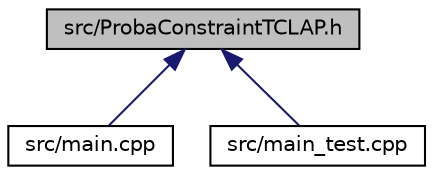 digraph "src/ProbaConstraintTCLAP.h"
{
  edge [fontname="Helvetica",fontsize="10",labelfontname="Helvetica",labelfontsize="10"];
  node [fontname="Helvetica",fontsize="10",shape=record];
  Node1 [label="src/ProbaConstraintTCLAP.h",height=0.2,width=0.4,color="black", fillcolor="grey75", style="filled", fontcolor="black"];
  Node1 -> Node2 [dir="back",color="midnightblue",fontsize="10",style="solid"];
  Node2 [label="src/main.cpp",height=0.2,width=0.4,color="black", fillcolor="white", style="filled",URL="$main_8cpp.html",tooltip="Model Wright-Fisher, Sickle Cell Anemia, Selection & Mutation. "];
  Node1 -> Node3 [dir="back",color="midnightblue",fontsize="10",style="solid"];
  Node3 [label="src/main_test.cpp",height=0.2,width=0.4,color="black", fillcolor="white", style="filled",URL="$main__test_8cpp.html",tooltip="Tests on the simulation of the wright fisher model. "];
}
